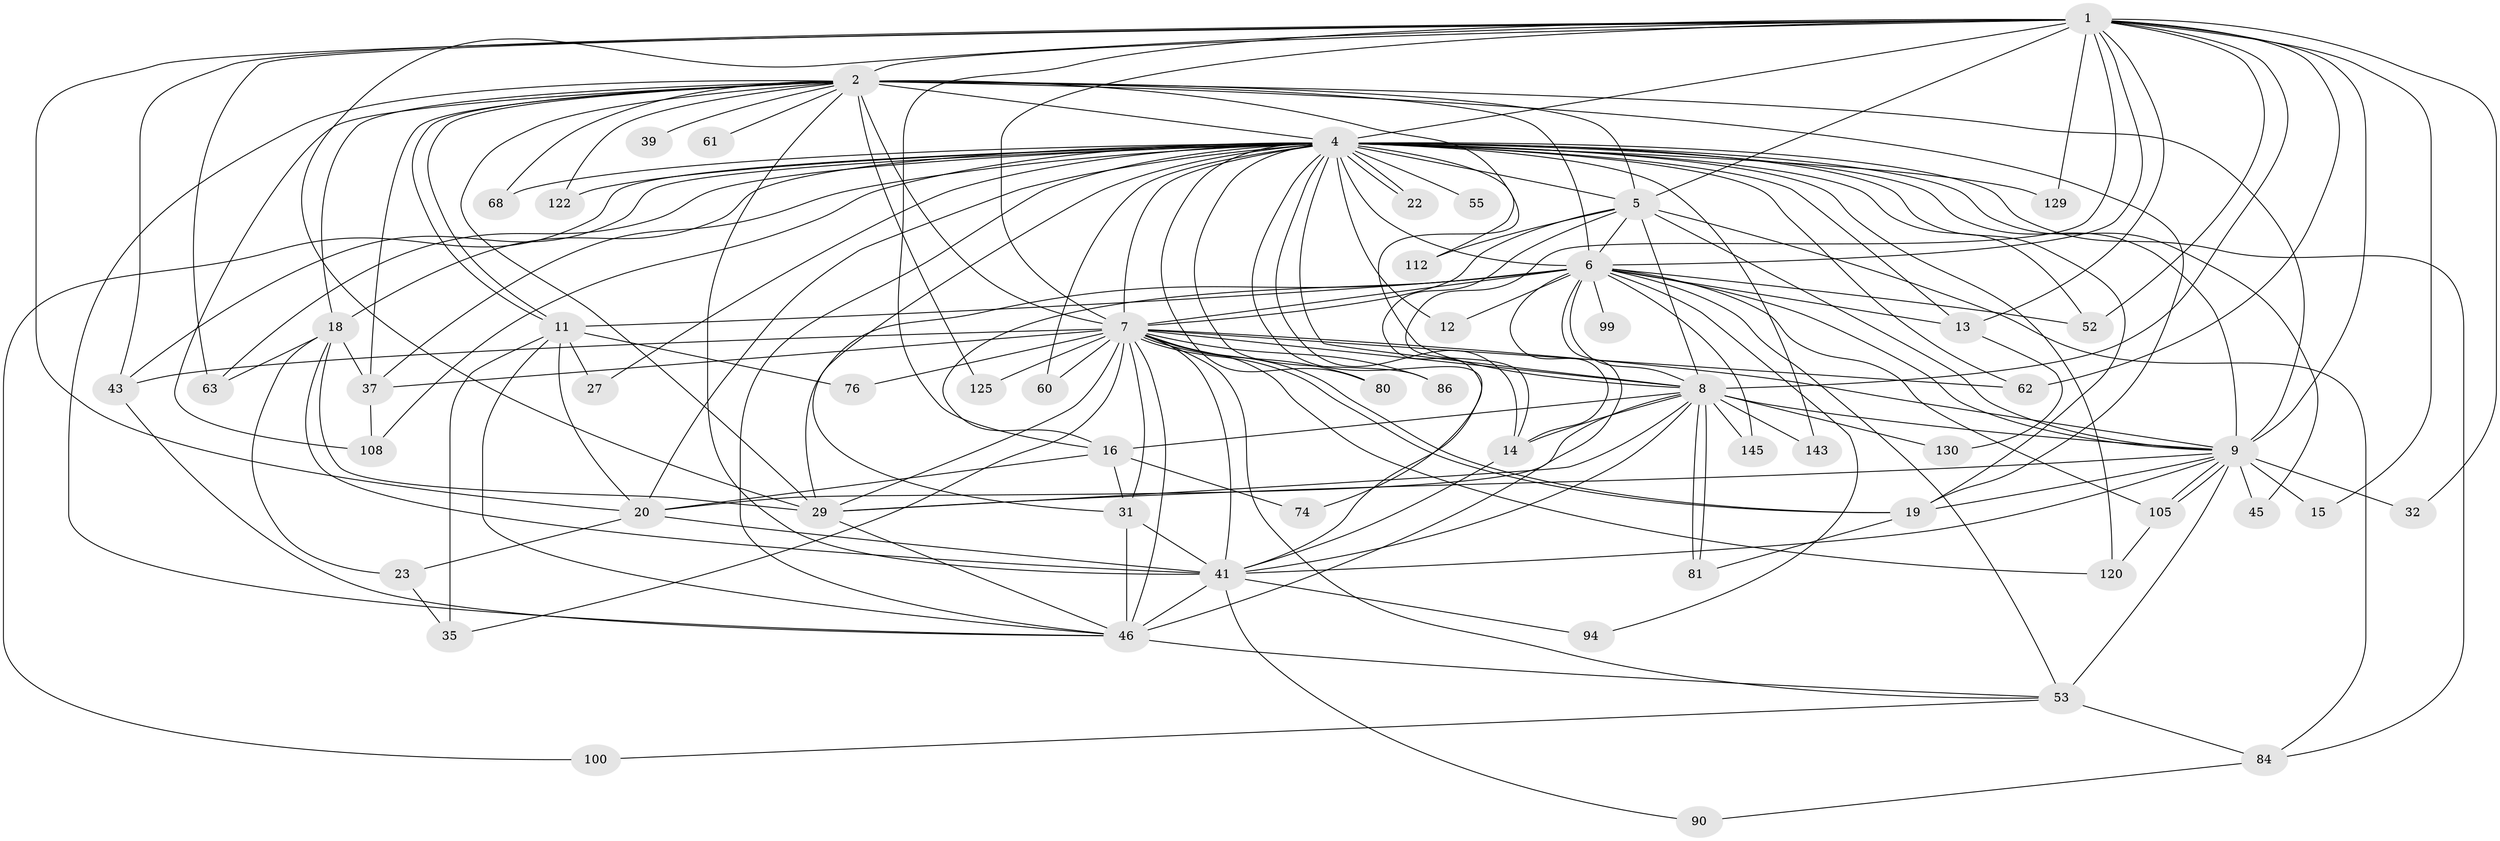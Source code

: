 // original degree distribution, {27: 0.00684931506849315, 18: 0.00684931506849315, 20: 0.00684931506849315, 22: 0.0136986301369863, 14: 0.00684931506849315, 24: 0.00684931506849315, 32: 0.02054794520547945, 8: 0.0273972602739726, 2: 0.5821917808219178, 4: 0.0684931506849315, 6: 0.0410958904109589, 7: 0.02054794520547945, 3: 0.1643835616438356, 5: 0.0273972602739726}
// Generated by graph-tools (version 1.1) at 2025/17/03/04/25 18:17:38]
// undirected, 58 vertices, 169 edges
graph export_dot {
graph [start="1"]
  node [color=gray90,style=filled];
  1 [super="+26"];
  2 [super="+3"];
  4 [super="+21+10+56+98"];
  5;
  6 [super="+17+118+38+50+79"];
  7 [super="+91"];
  8 [super="+33"];
  9 [super="+106+36+123+114+92+28+25+89+57+87"];
  11 [super="+64"];
  12;
  13;
  14 [super="+109+104"];
  15;
  16 [super="+58+121"];
  18;
  19 [super="+142+54+24"];
  20 [super="+44+73+40"];
  22;
  23;
  27;
  29 [super="+42+30"];
  31 [super="+101"];
  32 [super="+132"];
  35 [super="+96"];
  37 [super="+116+71"];
  39;
  41 [super="+69+70+51"];
  43 [super="+133"];
  45;
  46 [super="+115+136+107+67+103"];
  52 [super="+117"];
  53 [super="+126+127+88+82"];
  55;
  60;
  61;
  62 [super="+139"];
  63 [super="+111"];
  68;
  74;
  76;
  80;
  81;
  84 [super="+93"];
  86;
  90;
  94;
  99;
  100;
  105 [super="+113"];
  108;
  112;
  120 [super="+144"];
  122;
  125;
  129;
  130;
  143;
  145;
  1 -- 2 [weight=2];
  1 -- 4 [weight=2];
  1 -- 5;
  1 -- 6 [weight=2];
  1 -- 7 [weight=2];
  1 -- 8 [weight=2];
  1 -- 9 [weight=3];
  1 -- 13;
  1 -- 14 [weight=2];
  1 -- 15;
  1 -- 16 [weight=2];
  1 -- 29;
  1 -- 32;
  1 -- 52;
  1 -- 129;
  1 -- 62;
  1 -- 43;
  1 -- 20;
  1 -- 63;
  2 -- 4 [weight=4];
  2 -- 5 [weight=2];
  2 -- 6 [weight=4];
  2 -- 7 [weight=2];
  2 -- 8 [weight=2];
  2 -- 9 [weight=4];
  2 -- 11;
  2 -- 11;
  2 -- 39 [weight=2];
  2 -- 68;
  2 -- 18;
  2 -- 108;
  2 -- 46;
  2 -- 61;
  2 -- 122;
  2 -- 125;
  2 -- 41;
  2 -- 29;
  2 -- 37;
  2 -- 19;
  4 -- 5 [weight=2];
  4 -- 6 [weight=3];
  4 -- 7 [weight=4];
  4 -- 8 [weight=2];
  4 -- 9 [weight=5];
  4 -- 22;
  4 -- 22;
  4 -- 43 [weight=2];
  4 -- 55 [weight=2];
  4 -- 84 [weight=2];
  4 -- 100;
  4 -- 122;
  4 -- 143;
  4 -- 46;
  4 -- 68;
  4 -- 129;
  4 -- 12;
  4 -- 80;
  4 -- 18;
  4 -- 19 [weight=2];
  4 -- 20;
  4 -- 86;
  4 -- 27;
  4 -- 37;
  4 -- 41;
  4 -- 108;
  4 -- 45;
  4 -- 112;
  4 -- 52;
  4 -- 120;
  4 -- 60;
  4 -- 62;
  4 -- 63;
  4 -- 31;
  4 -- 14;
  4 -- 13;
  5 -- 6 [weight=3];
  5 -- 7;
  5 -- 8;
  5 -- 9;
  5 -- 74;
  5 -- 112;
  5 -- 84;
  6 -- 7 [weight=2];
  6 -- 8 [weight=2];
  6 -- 9 [weight=2];
  6 -- 12;
  6 -- 13;
  6 -- 14;
  6 -- 52 [weight=2];
  6 -- 53;
  6 -- 105;
  6 -- 145;
  6 -- 99 [weight=2];
  6 -- 46 [weight=2];
  6 -- 94;
  6 -- 29 [weight=3];
  6 -- 16;
  6 -- 11;
  7 -- 8;
  7 -- 9 [weight=3];
  7 -- 19;
  7 -- 19;
  7 -- 31;
  7 -- 35;
  7 -- 43;
  7 -- 46;
  7 -- 53;
  7 -- 60;
  7 -- 62;
  7 -- 76;
  7 -- 80;
  7 -- 86;
  7 -- 120;
  7 -- 125;
  7 -- 41;
  7 -- 37;
  7 -- 29;
  8 -- 9 [weight=2];
  8 -- 16 [weight=2];
  8 -- 29;
  8 -- 41;
  8 -- 81;
  8 -- 81;
  8 -- 130;
  8 -- 143;
  8 -- 145;
  8 -- 20;
  8 -- 14;
  9 -- 15;
  9 -- 32 [weight=2];
  9 -- 45;
  9 -- 53 [weight=2];
  9 -- 105;
  9 -- 105;
  9 -- 19;
  9 -- 29 [weight=2];
  9 -- 41;
  11 -- 27;
  11 -- 35;
  11 -- 46;
  11 -- 76;
  11 -- 20;
  13 -- 130;
  14 -- 41;
  16 -- 20;
  16 -- 31;
  16 -- 74;
  18 -- 23;
  18 -- 37;
  18 -- 41 [weight=2];
  18 -- 63;
  18 -- 29;
  19 -- 81;
  20 -- 23;
  20 -- 41;
  23 -- 35;
  29 -- 46;
  31 -- 41;
  31 -- 46;
  37 -- 108;
  41 -- 94;
  41 -- 46;
  41 -- 90;
  43 -- 46;
  46 -- 53;
  53 -- 100;
  53 -- 84 [weight=2];
  84 -- 90;
  105 -- 120;
}
